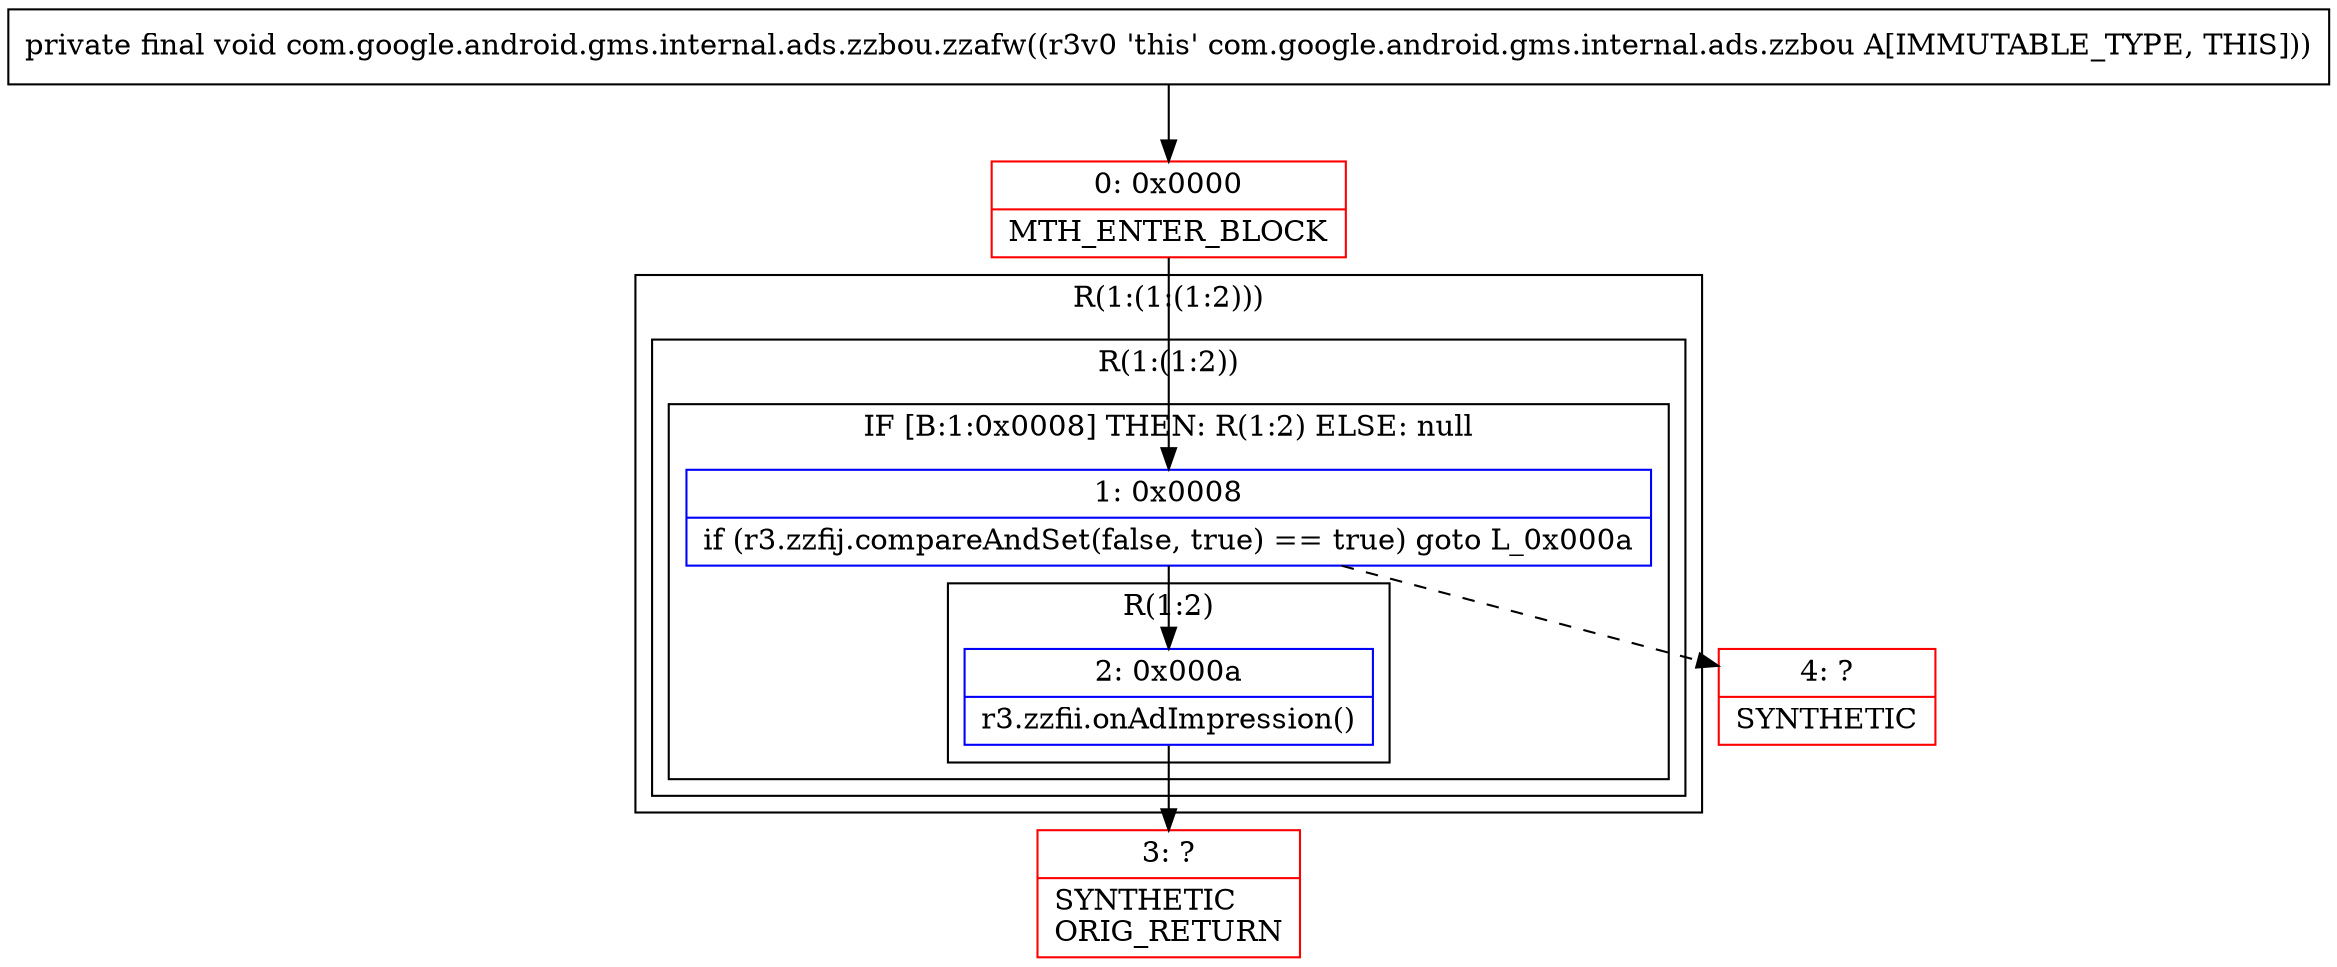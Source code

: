 digraph "CFG forcom.google.android.gms.internal.ads.zzbou.zzafw()V" {
subgraph cluster_Region_194773281 {
label = "R(1:(1:(1:2)))";
node [shape=record,color=blue];
subgraph cluster_Region_926526116 {
label = "R(1:(1:2))";
node [shape=record,color=blue];
subgraph cluster_IfRegion_522789417 {
label = "IF [B:1:0x0008] THEN: R(1:2) ELSE: null";
node [shape=record,color=blue];
Node_1 [shape=record,label="{1\:\ 0x0008|if (r3.zzfij.compareAndSet(false, true) == true) goto L_0x000a\l}"];
subgraph cluster_Region_2005895402 {
label = "R(1:2)";
node [shape=record,color=blue];
Node_2 [shape=record,label="{2\:\ 0x000a|r3.zzfii.onAdImpression()\l}"];
}
}
}
}
Node_0 [shape=record,color=red,label="{0\:\ 0x0000|MTH_ENTER_BLOCK\l}"];
Node_3 [shape=record,color=red,label="{3\:\ ?|SYNTHETIC\lORIG_RETURN\l}"];
Node_4 [shape=record,color=red,label="{4\:\ ?|SYNTHETIC\l}"];
MethodNode[shape=record,label="{private final void com.google.android.gms.internal.ads.zzbou.zzafw((r3v0 'this' com.google.android.gms.internal.ads.zzbou A[IMMUTABLE_TYPE, THIS])) }"];
MethodNode -> Node_0;
Node_1 -> Node_2;
Node_1 -> Node_4[style=dashed];
Node_2 -> Node_3;
Node_0 -> Node_1;
}

